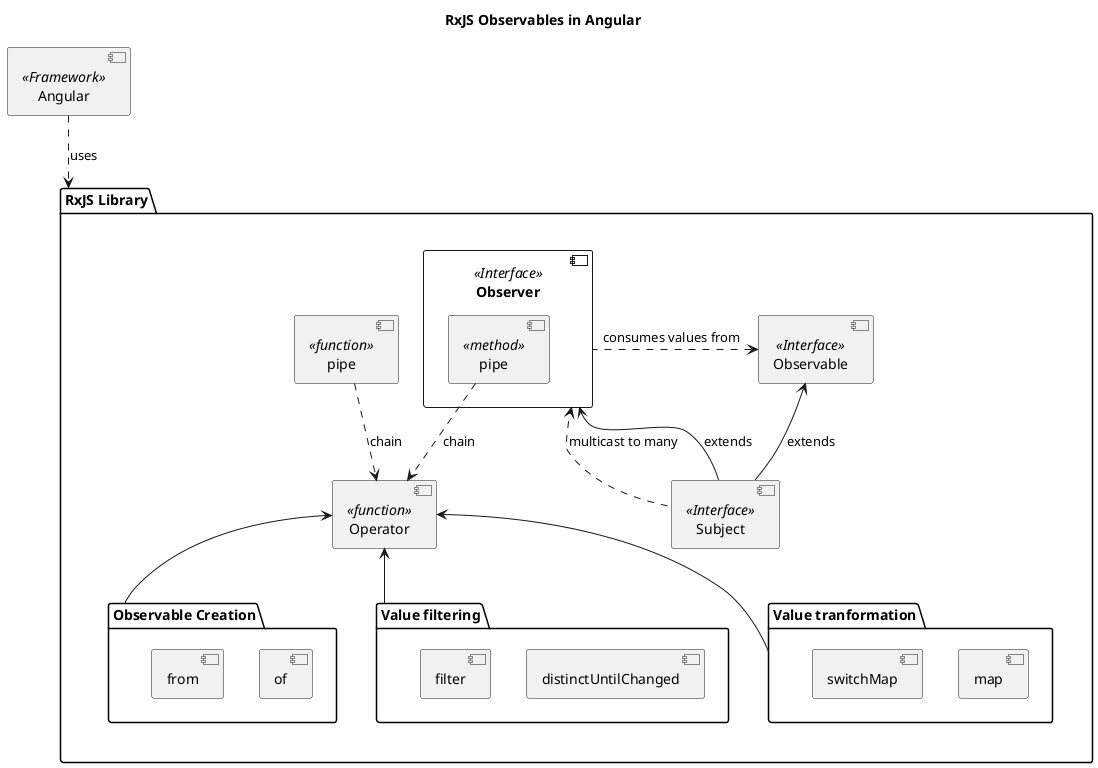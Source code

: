 @startuml

title RxJS Observables in Angular

[Angular] <<Framework>> as AF

package "RxJS Library" as rxjs {

  [Observable] <<Interface>>
  component Observer <<Interface>> {
    [pipe] <<method>> as PIPE_OM
  }
  [Subject] <<Interface>>
  Observer <- [Subject]: extends
  Observer <.. [Subject]: multicast to many

  [Observable] <-- [Subject]: extends
  [Observable] <. Observer: consumes values from


  [Operator] <<function>> as OF

  package "Observable Creation" as Creation {
    [of]
    [from]
  }
  OF <-- Creation

  package "Value filtering" as Filtering {
    [distinctUntilChanged]
    [filter]
  }
  OF <-- Filtering

  package "Value tranformation" as Transformation {
    [map]
    [switchMap]
  }
  OF <-- Transformation

  [pipe] <<function>> as PIPE_SA
  PIPE_SA ..> OF: chain
  PIPE_OM ..> OF: chain
}

AF ..> rxjs: uses

@enduml
